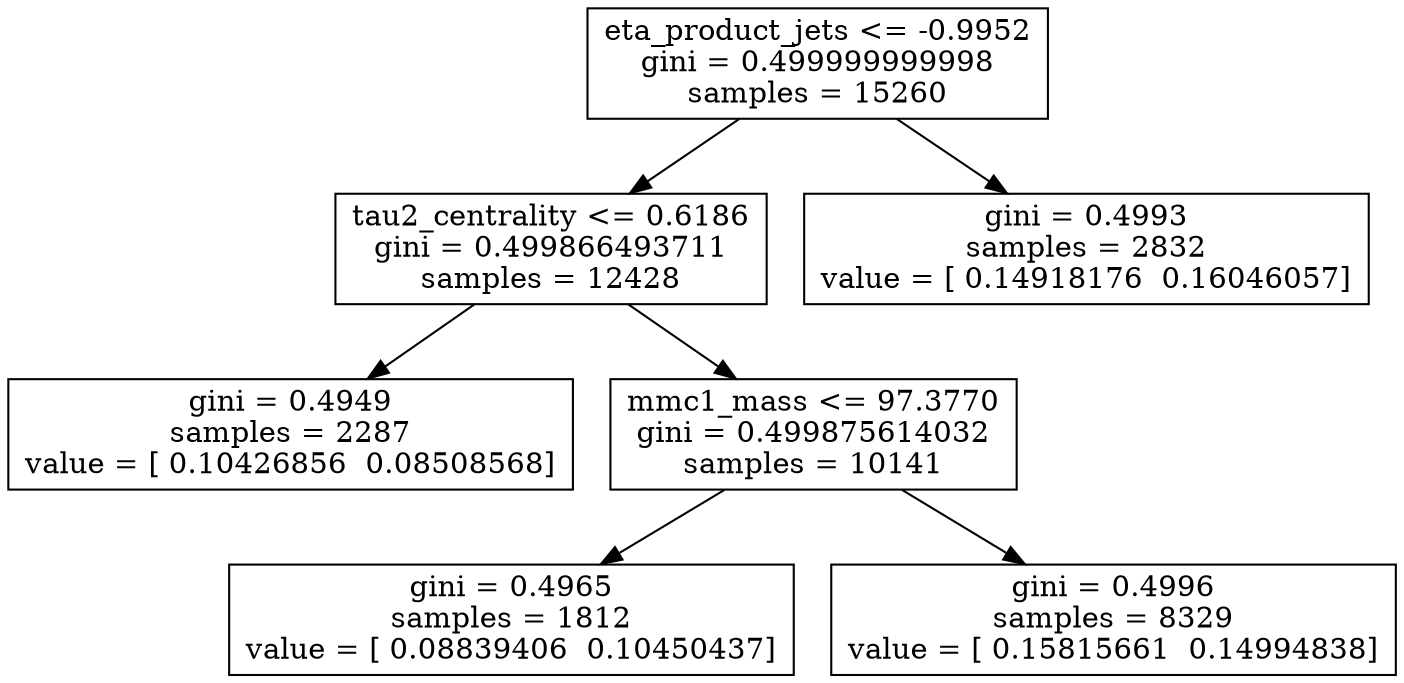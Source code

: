 digraph Tree {
0 [label="eta_product_jets <= -0.9952\ngini = 0.499999999998\nsamples = 15260", shape="box"] ;
1 [label="tau2_centrality <= 0.6186\ngini = 0.499866493711\nsamples = 12428", shape="box"] ;
0 -> 1 ;
2 [label="gini = 0.4949\nsamples = 2287\nvalue = [ 0.10426856  0.08508568]", shape="box"] ;
1 -> 2 ;
3 [label="mmc1_mass <= 97.3770\ngini = 0.499875614032\nsamples = 10141", shape="box"] ;
1 -> 3 ;
4 [label="gini = 0.4965\nsamples = 1812\nvalue = [ 0.08839406  0.10450437]", shape="box"] ;
3 -> 4 ;
5 [label="gini = 0.4996\nsamples = 8329\nvalue = [ 0.15815661  0.14994838]", shape="box"] ;
3 -> 5 ;
6 [label="gini = 0.4993\nsamples = 2832\nvalue = [ 0.14918176  0.16046057]", shape="box"] ;
0 -> 6 ;
}